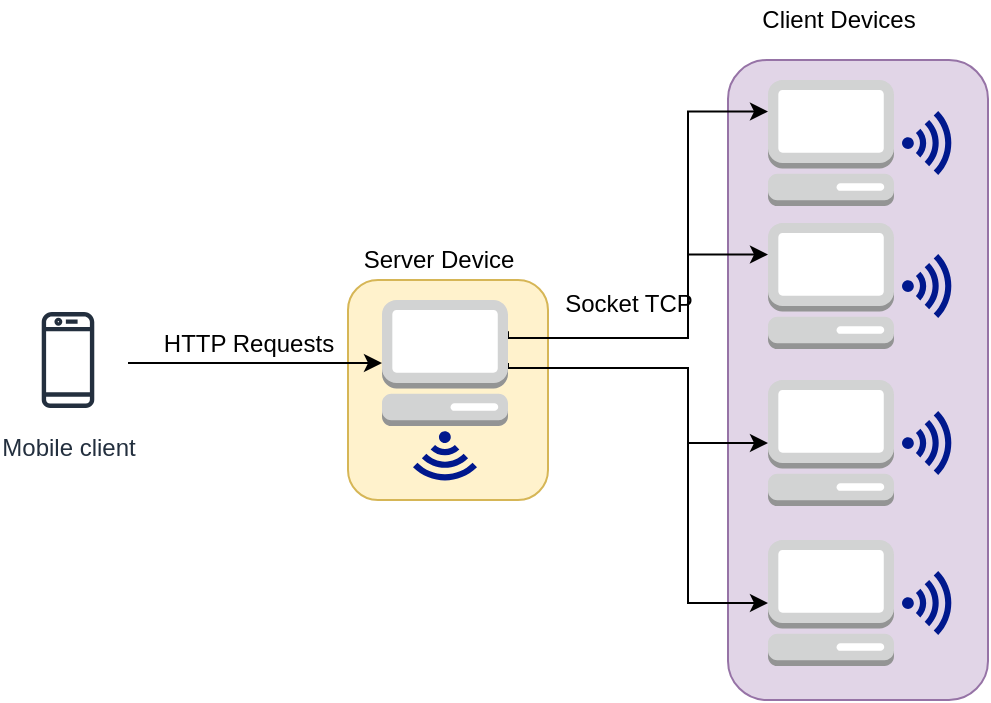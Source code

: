 <mxfile version="14.6.9" type="github"><diagram id="2iZu8MQbHan021gZ0h-U" name="Page-1"><mxGraphModel dx="1618" dy="678" grid="1" gridSize="10" guides="1" tooltips="1" connect="1" arrows="1" fold="1" page="1" pageScale="1" pageWidth="100" pageHeight="100" math="0" shadow="0"><root><mxCell id="0"/><mxCell id="1" parent="0"/><mxCell id="E9ApQLkMDNKvVFqYrNkh-39" value="" style="rounded=1;whiteSpace=wrap;html=1;fillColor=#fff2cc;strokeColor=#d6b656;" vertex="1" parent="1"><mxGeometry x="360" y="360" width="100" height="110" as="geometry"/></mxCell><mxCell id="E9ApQLkMDNKvVFqYrNkh-29" value="" style="rounded=1;whiteSpace=wrap;html=1;strokeColor=#9673a6;gradientDirection=north;fillColor=#e1d5e7;" vertex="1" parent="1"><mxGeometry x="550" y="250" width="130" height="320" as="geometry"/></mxCell><mxCell id="E9ApQLkMDNKvVFqYrNkh-5" value="" style="outlineConnect=0;dashed=0;verticalLabelPosition=bottom;verticalAlign=top;align=center;html=1;shape=mxgraph.aws3.management_console;fillColor=#D2D3D3;gradientColor=none;" vertex="1" parent="1"><mxGeometry x="570" y="490" width="63" height="63" as="geometry"/></mxCell><mxCell id="E9ApQLkMDNKvVFqYrNkh-21" style="edgeStyle=orthogonalEdgeStyle;rounded=0;orthogonalLoop=1;jettySize=auto;html=1;exitX=1;exitY=0.5;exitDx=0;exitDy=0;exitPerimeter=0;entryX=0;entryY=0.5;entryDx=0;entryDy=0;entryPerimeter=0;" edge="1" parent="1" source="E9ApQLkMDNKvVFqYrNkh-6" target="E9ApQLkMDNKvVFqYrNkh-5"><mxGeometry relative="1" as="geometry"><Array as="points"><mxPoint x="530" y="404"/><mxPoint x="530" y="522"/></Array></mxGeometry></mxCell><mxCell id="E9ApQLkMDNKvVFqYrNkh-22" style="edgeStyle=orthogonalEdgeStyle;rounded=0;orthogonalLoop=1;jettySize=auto;html=1;exitX=1;exitY=0.5;exitDx=0;exitDy=0;exitPerimeter=0;entryX=0;entryY=0.5;entryDx=0;entryDy=0;entryPerimeter=0;" edge="1" parent="1" source="E9ApQLkMDNKvVFqYrNkh-6" target="E9ApQLkMDNKvVFqYrNkh-17"><mxGeometry relative="1" as="geometry"><Array as="points"><mxPoint x="530" y="404"/><mxPoint x="530" y="442"/></Array></mxGeometry></mxCell><mxCell id="E9ApQLkMDNKvVFqYrNkh-23" style="edgeStyle=orthogonalEdgeStyle;rounded=0;orthogonalLoop=1;jettySize=auto;html=1;exitX=1;exitY=0.25;exitDx=0;exitDy=0;exitPerimeter=0;entryX=0;entryY=0.25;entryDx=0;entryDy=0;entryPerimeter=0;" edge="1" parent="1" source="E9ApQLkMDNKvVFqYrNkh-6" target="E9ApQLkMDNKvVFqYrNkh-16"><mxGeometry relative="1" as="geometry"><Array as="points"><mxPoint x="530" y="389"/><mxPoint x="530" y="347"/></Array></mxGeometry></mxCell><mxCell id="E9ApQLkMDNKvVFqYrNkh-24" style="edgeStyle=orthogonalEdgeStyle;rounded=0;orthogonalLoop=1;jettySize=auto;html=1;exitX=1;exitY=0.25;exitDx=0;exitDy=0;exitPerimeter=0;entryX=0;entryY=0.25;entryDx=0;entryDy=0;entryPerimeter=0;" edge="1" parent="1" source="E9ApQLkMDNKvVFqYrNkh-6" target="E9ApQLkMDNKvVFqYrNkh-15"><mxGeometry relative="1" as="geometry"><Array as="points"><mxPoint x="530" y="389"/><mxPoint x="530" y="276"/></Array></mxGeometry></mxCell><mxCell id="E9ApQLkMDNKvVFqYrNkh-6" value="" style="outlineConnect=0;dashed=0;verticalLabelPosition=bottom;verticalAlign=top;align=center;html=1;shape=mxgraph.aws3.management_console;fillColor=#D2D3D3;gradientColor=none;" vertex="1" parent="1"><mxGeometry x="377" y="370" width="63" height="63" as="geometry"/></mxCell><mxCell id="E9ApQLkMDNKvVFqYrNkh-9" style="edgeStyle=orthogonalEdgeStyle;rounded=0;orthogonalLoop=1;jettySize=auto;html=1;entryX=0;entryY=0.5;entryDx=0;entryDy=0;entryPerimeter=0;" edge="1" parent="1" source="E9ApQLkMDNKvVFqYrNkh-8" target="E9ApQLkMDNKvVFqYrNkh-6"><mxGeometry relative="1" as="geometry"><Array as="points"><mxPoint x="254" y="402"/></Array></mxGeometry></mxCell><mxCell id="E9ApQLkMDNKvVFqYrNkh-8" value="Mobile client" style="outlineConnect=0;fontColor=#232F3E;gradientColor=none;strokeColor=#232F3E;fillColor=#ffffff;dashed=0;verticalLabelPosition=bottom;verticalAlign=top;align=center;html=1;fontSize=12;fontStyle=0;aspect=fixed;shape=mxgraph.aws4.resourceIcon;resIcon=mxgraph.aws4.mobile_client;" vertex="1" parent="1"><mxGeometry x="190" y="370" width="60" height="60" as="geometry"/></mxCell><mxCell id="E9ApQLkMDNKvVFqYrNkh-14" value="HTTP Requests" style="text;html=1;align=center;verticalAlign=middle;resizable=0;points=[];autosize=1;strokeColor=none;" vertex="1" parent="1"><mxGeometry x="260" y="381.5" width="100" height="20" as="geometry"/></mxCell><mxCell id="E9ApQLkMDNKvVFqYrNkh-15" value="" style="outlineConnect=0;dashed=0;verticalLabelPosition=bottom;verticalAlign=top;align=center;html=1;shape=mxgraph.aws3.management_console;fillColor=#D2D3D3;gradientColor=none;" vertex="1" parent="1"><mxGeometry x="570" y="260" width="63" height="63" as="geometry"/></mxCell><mxCell id="E9ApQLkMDNKvVFqYrNkh-16" value="" style="outlineConnect=0;dashed=0;verticalLabelPosition=bottom;verticalAlign=top;align=center;html=1;shape=mxgraph.aws3.management_console;fillColor=#D2D3D3;gradientColor=none;" vertex="1" parent="1"><mxGeometry x="570" y="331.5" width="63" height="63" as="geometry"/></mxCell><mxCell id="E9ApQLkMDNKvVFqYrNkh-17" value="" style="outlineConnect=0;dashed=0;verticalLabelPosition=bottom;verticalAlign=top;align=center;html=1;shape=mxgraph.aws3.management_console;fillColor=#D2D3D3;gradientColor=none;" vertex="1" parent="1"><mxGeometry x="570" y="410" width="63" height="63" as="geometry"/></mxCell><mxCell id="E9ApQLkMDNKvVFqYrNkh-25" value="Socket TCP" style="text;html=1;align=center;verticalAlign=middle;resizable=0;points=[];autosize=1;strokeColor=none;" vertex="1" parent="1"><mxGeometry x="460" y="361.5" width="80" height="20" as="geometry"/></mxCell><mxCell id="E9ApQLkMDNKvVFqYrNkh-26" value="Server Device" style="text;html=1;align=center;verticalAlign=middle;resizable=0;points=[];autosize=1;strokeColor=none;" vertex="1" parent="1"><mxGeometry x="360" y="340" width="90" height="20" as="geometry"/></mxCell><mxCell id="E9ApQLkMDNKvVFqYrNkh-27" value="Client Devices" style="text;html=1;align=center;verticalAlign=middle;resizable=0;points=[];autosize=1;strokeColor=none;" vertex="1" parent="1"><mxGeometry x="560" y="220" width="90" height="20" as="geometry"/></mxCell><mxCell id="E9ApQLkMDNKvVFqYrNkh-34" value="" style="aspect=fixed;pointerEvents=1;shadow=0;dashed=0;html=1;strokeColor=none;labelPosition=center;verticalLabelPosition=bottom;verticalAlign=top;align=center;fillColor=#00188D;shape=mxgraph.mscae.enterprise.wireless_connection" vertex="1" parent="1"><mxGeometry x="637" y="347" width="26.88" height="32" as="geometry"/></mxCell><mxCell id="E9ApQLkMDNKvVFqYrNkh-35" value="" style="aspect=fixed;pointerEvents=1;shadow=0;dashed=0;html=1;strokeColor=none;labelPosition=center;verticalLabelPosition=bottom;verticalAlign=top;align=center;fillColor=#00188D;shape=mxgraph.mscae.enterprise.wireless_connection" vertex="1" parent="1"><mxGeometry x="637" y="275.5" width="26.88" height="32" as="geometry"/></mxCell><mxCell id="E9ApQLkMDNKvVFqYrNkh-36" value="" style="aspect=fixed;pointerEvents=1;shadow=0;dashed=0;html=1;strokeColor=none;labelPosition=center;verticalLabelPosition=bottom;verticalAlign=top;align=center;fillColor=#00188D;shape=mxgraph.mscae.enterprise.wireless_connection" vertex="1" parent="1"><mxGeometry x="637" y="425.5" width="26.88" height="32" as="geometry"/></mxCell><mxCell id="E9ApQLkMDNKvVFqYrNkh-37" value="" style="aspect=fixed;pointerEvents=1;shadow=0;dashed=0;html=1;strokeColor=none;labelPosition=center;verticalLabelPosition=bottom;verticalAlign=top;align=center;fillColor=#00188D;shape=mxgraph.mscae.enterprise.wireless_connection" vertex="1" parent="1"><mxGeometry x="637" y="505.5" width="26.88" height="32" as="geometry"/></mxCell><mxCell id="E9ApQLkMDNKvVFqYrNkh-38" value="" style="aspect=fixed;pointerEvents=1;shadow=0;dashed=0;html=1;strokeColor=none;labelPosition=center;verticalLabelPosition=bottom;verticalAlign=top;align=center;fillColor=#00188D;shape=mxgraph.mscae.enterprise.wireless_connection;rotation=90;" vertex="1" parent="1"><mxGeometry x="395.06" y="433" width="26.88" height="32" as="geometry"/></mxCell></root></mxGraphModel></diagram></mxfile>